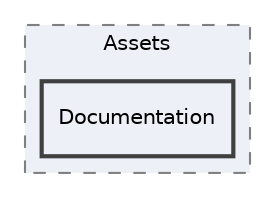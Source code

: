 digraph "C:/Users/Guille/LatticeAssembly/Assets/Documentation"
{
 // LATEX_PDF_SIZE
  edge [fontname="Helvetica",fontsize="10",labelfontname="Helvetica",labelfontsize="10"];
  node [fontname="Helvetica",fontsize="10",shape=record];
  compound=true
  subgraph clusterdir_8bc20651c52d64f68a2ad1811463e540 {
    graph [ bgcolor="#edf0f7", pencolor="grey50", style="filled,dashed,", label="Assets", fontname="Helvetica", fontsize="10", URL="dir_8bc20651c52d64f68a2ad1811463e540.html"]
  dir_1a89d4f46d77e07550347a72b955f11a [shape=box, label="Documentation", style="filled,bold,", fillcolor="#edf0f7", color="grey25", URL="dir_1a89d4f46d77e07550347a72b955f11a.html"];
  }
}
